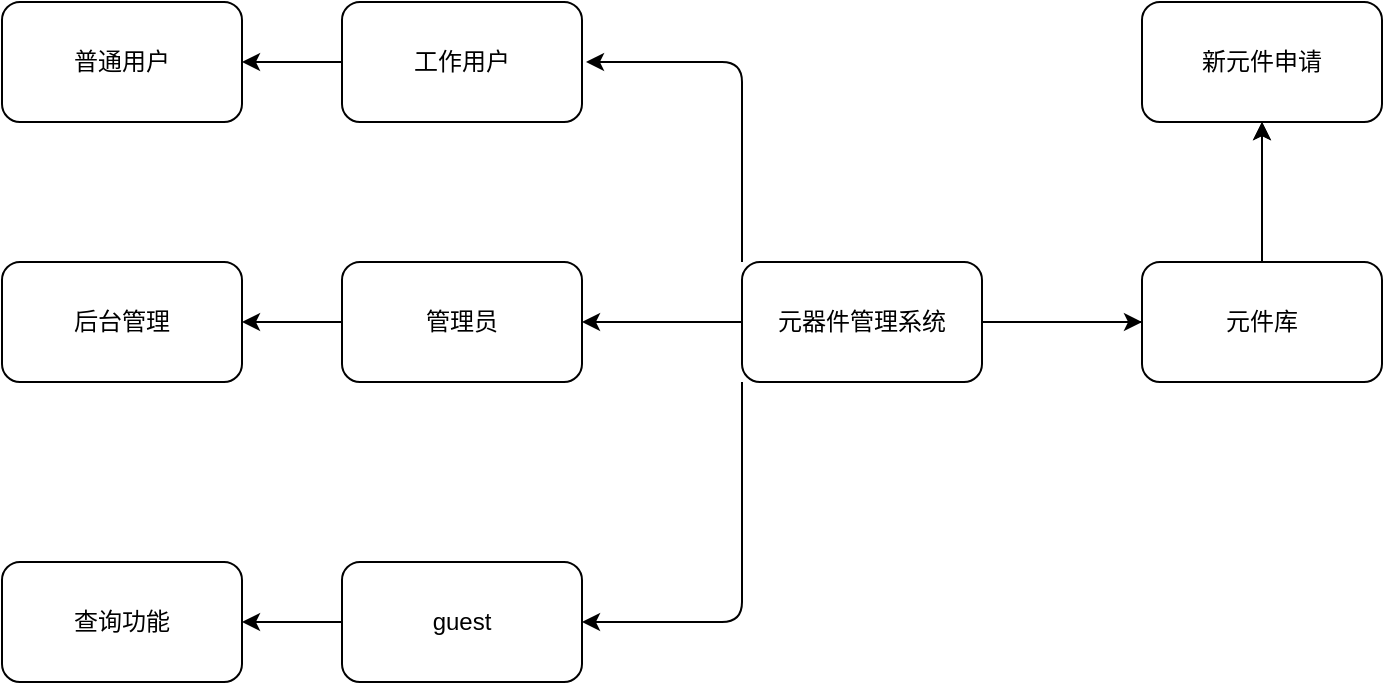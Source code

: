 <mxfile version="13.1.3">
    <diagram id="6hGFLwfOUW9BJ-s0fimq" name="Page-1">
        <mxGraphModel dx="1982" dy="792" grid="1" gridSize="10" guides="1" tooltips="1" connect="1" arrows="1" fold="1" page="1" pageScale="1" pageWidth="827" pageHeight="1169" math="0" shadow="0">
            <root>
                <mxCell id="0"/>
                <mxCell id="1" parent="0"/>
                <mxCell id="4" value="" style="edgeStyle=orthogonalEdgeStyle;rounded=0;orthogonalLoop=1;jettySize=auto;html=1;" edge="1" parent="1" source="2" target="3">
                    <mxGeometry relative="1" as="geometry"/>
                </mxCell>
                <mxCell id="34" value="" style="edgeStyle=orthogonalEdgeStyle;rounded=0;orthogonalLoop=1;jettySize=auto;html=1;" edge="1" parent="1" source="2" target="33">
                    <mxGeometry relative="1" as="geometry"/>
                </mxCell>
                <mxCell id="36" value="" style="edgeStyle=orthogonalEdgeStyle;rounded=0;orthogonalLoop=1;jettySize=auto;html=1;" edge="1" parent="1" source="2" target="35">
                    <mxGeometry relative="1" as="geometry"/>
                </mxCell>
                <mxCell id="2" value="元器件管理系统" style="rounded=1;whiteSpace=wrap;html=1;" vertex="1" parent="1">
                    <mxGeometry x="120" y="190" width="120" height="60" as="geometry"/>
                </mxCell>
                <mxCell id="35" value="新元件申请" style="rounded=1;whiteSpace=wrap;html=1;" vertex="1" parent="1">
                    <mxGeometry x="320" y="60" width="120" height="60" as="geometry"/>
                </mxCell>
                <mxCell id="38" value="" style="edgeStyle=orthogonalEdgeStyle;rounded=0;orthogonalLoop=1;jettySize=auto;html=1;" edge="1" parent="1" source="33" target="35">
                    <mxGeometry relative="1" as="geometry"/>
                </mxCell>
                <mxCell id="33" value="元件库" style="rounded=1;whiteSpace=wrap;html=1;" vertex="1" parent="1">
                    <mxGeometry x="320" y="190" width="120" height="60" as="geometry"/>
                </mxCell>
                <mxCell id="26" value="" style="edgeStyle=orthogonalEdgeStyle;rounded=0;orthogonalLoop=1;jettySize=auto;html=1;" edge="1" parent="1" source="3" target="25">
                    <mxGeometry relative="1" as="geometry"/>
                </mxCell>
                <mxCell id="3" value="管理员" style="rounded=1;whiteSpace=wrap;html=1;" vertex="1" parent="1">
                    <mxGeometry x="-80" y="190" width="120" height="60" as="geometry"/>
                </mxCell>
                <mxCell id="25" value="后台管理" style="rounded=1;whiteSpace=wrap;html=1;" vertex="1" parent="1">
                    <mxGeometry x="-250" y="190" width="120" height="60" as="geometry"/>
                </mxCell>
                <mxCell id="28" value="" style="edgeStyle=orthogonalEdgeStyle;rounded=0;orthogonalLoop=1;jettySize=auto;html=1;" edge="1" parent="1" source="16" target="27">
                    <mxGeometry relative="1" as="geometry"/>
                </mxCell>
                <mxCell id="16" value="工作用户" style="rounded=1;whiteSpace=wrap;html=1;" vertex="1" parent="1">
                    <mxGeometry x="-80" y="60" width="120" height="60" as="geometry"/>
                </mxCell>
                <mxCell id="27" value="普通用户" style="rounded=1;whiteSpace=wrap;html=1;" vertex="1" parent="1">
                    <mxGeometry x="-250" y="60" width="120" height="60" as="geometry"/>
                </mxCell>
                <mxCell id="30" value="" style="edgeStyle=orthogonalEdgeStyle;rounded=0;orthogonalLoop=1;jettySize=auto;html=1;" edge="1" parent="1" source="5" target="29">
                    <mxGeometry relative="1" as="geometry"/>
                </mxCell>
                <mxCell id="5" value="guest" style="rounded=1;whiteSpace=wrap;html=1;" vertex="1" parent="1">
                    <mxGeometry x="-80" y="340" width="120" height="60" as="geometry"/>
                </mxCell>
                <mxCell id="29" value="查询功能" style="rounded=1;whiteSpace=wrap;html=1;" vertex="1" parent="1">
                    <mxGeometry x="-250" y="340" width="120" height="60" as="geometry"/>
                </mxCell>
                <mxCell id="23" value="" style="edgeStyle=segmentEdgeStyle;endArrow=classic;html=1;entryX=1;entryY=0.5;entryDx=0;entryDy=0;exitX=0;exitY=1;exitDx=0;exitDy=0;" edge="1" parent="1" source="2" target="5">
                    <mxGeometry width="50" height="50" relative="1" as="geometry">
                        <mxPoint x="110" y="280" as="sourcePoint"/>
                        <mxPoint x="220" y="300" as="targetPoint"/>
                        <Array as="points">
                            <mxPoint x="120" y="370"/>
                        </Array>
                    </mxGeometry>
                </mxCell>
                <mxCell id="24" value="" style="edgeStyle=segmentEdgeStyle;endArrow=classic;html=1;exitX=0;exitY=0;exitDx=0;exitDy=0;" edge="1" parent="1" source="2">
                    <mxGeometry width="50" height="50" relative="1" as="geometry">
                        <mxPoint x="155" y="120" as="sourcePoint"/>
                        <mxPoint x="42" y="90" as="targetPoint"/>
                        <Array as="points">
                            <mxPoint x="120" y="90"/>
                        </Array>
                    </mxGeometry>
                </mxCell>
            </root>
        </mxGraphModel>
    </diagram>
</mxfile>
